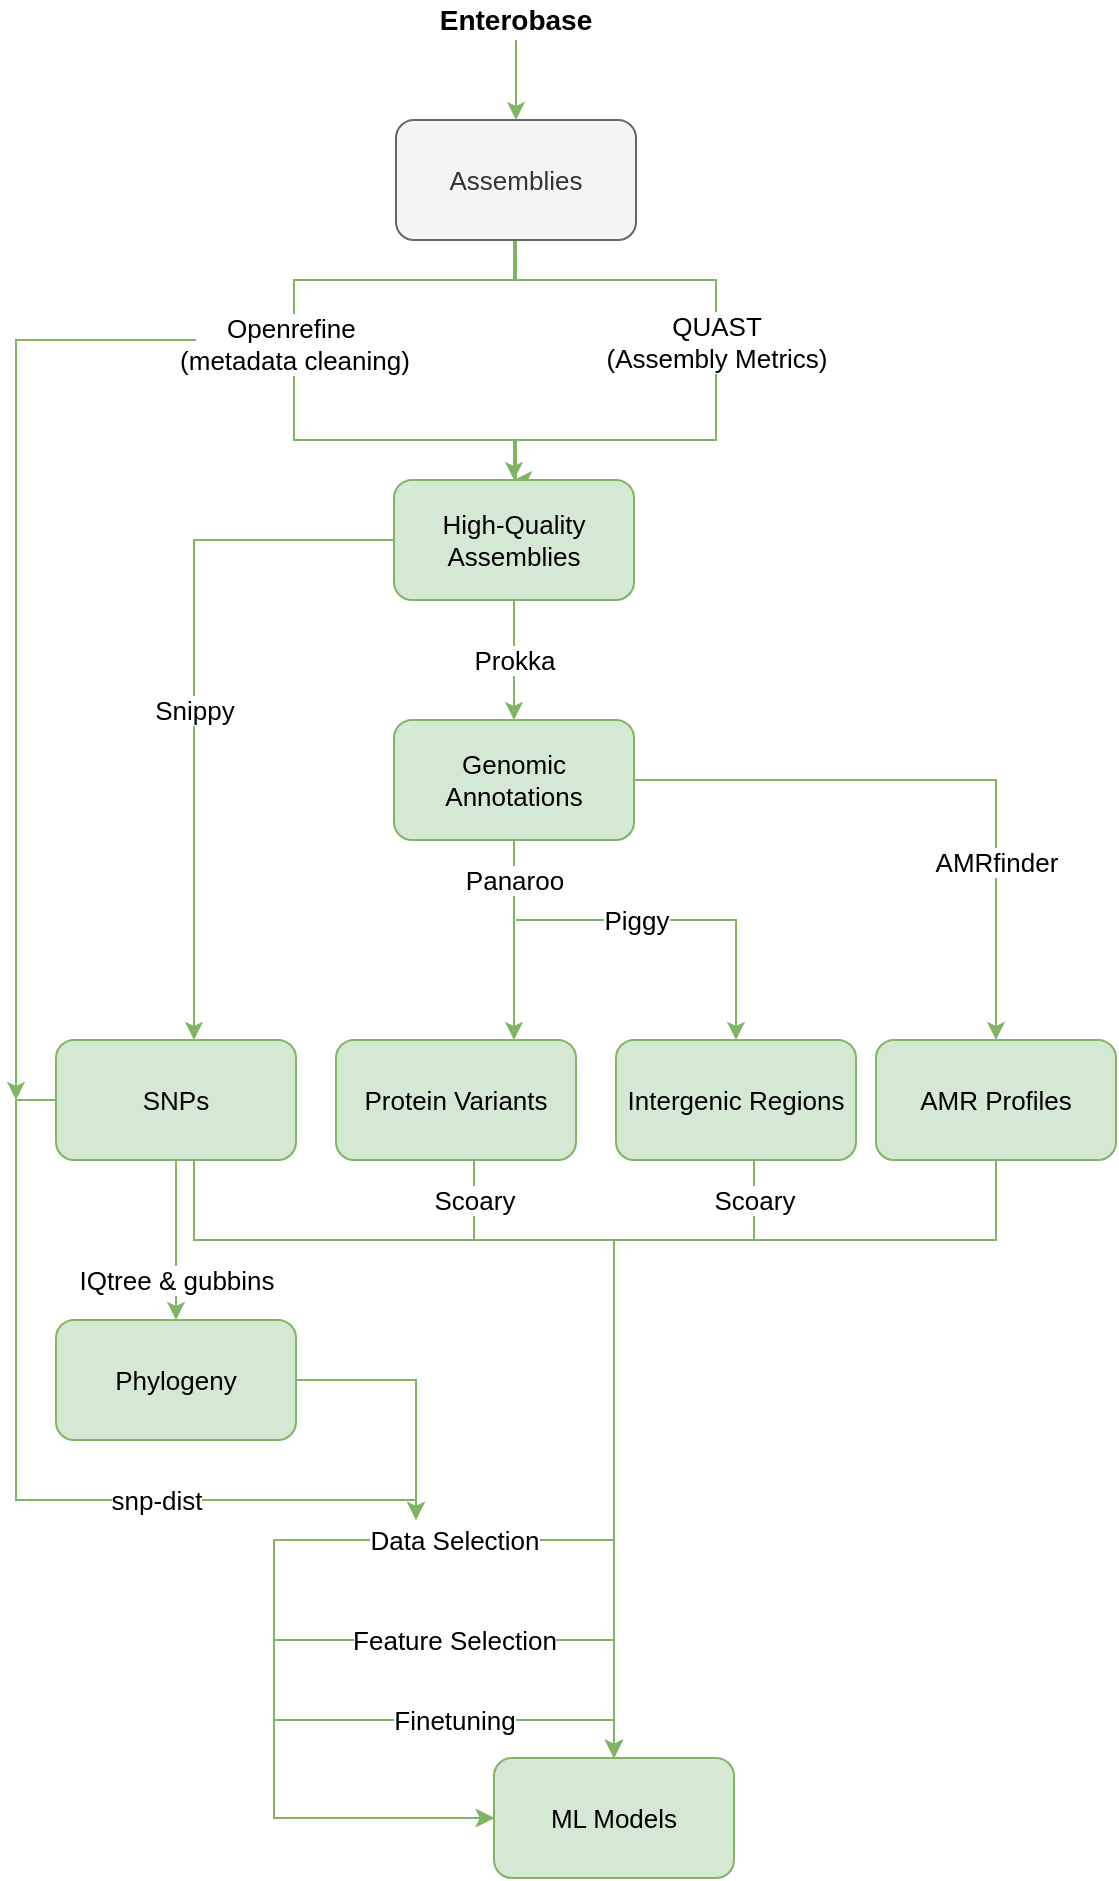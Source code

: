 <mxfile version="20.6.2" type="device" pages="2"><diagram id="915pleTlqxQDUR6W9rXH" name="build"><mxGraphModel dx="1086" dy="826" grid="1" gridSize="10" guides="1" tooltips="1" connect="1" arrows="1" fold="1" page="1" pageScale="1" pageWidth="827" pageHeight="1169" math="0" shadow="0"><root><mxCell id="mfs6av_vxhlN0vlI-Bub-0"/><mxCell id="mfs6av_vxhlN0vlI-Bub-1" parent="mfs6av_vxhlN0vlI-Bub-0"/><mxCell id="mfs6av_vxhlN0vlI-Bub-2" value="Openrefine&amp;nbsp;&lt;br&gt;(metadata cleaning)" style="edgeStyle=orthogonalEdgeStyle;rounded=0;orthogonalLoop=1;jettySize=auto;html=1;fontSize=13;horizontal=1;fillColor=#d5e8d4;strokeColor=#82b366;" parent="mfs6av_vxhlN0vlI-Bub-1" source="mfs6av_vxhlN0vlI-Bub-4" target="mfs6av_vxhlN0vlI-Bub-7" edge="1"><mxGeometry x="-0.05" relative="1" as="geometry"><Array as="points"><mxPoint x="379" y="160"/><mxPoint x="269" y="160"/><mxPoint x="269" y="240"/><mxPoint x="379" y="240"/></Array><mxPoint as="offset"/></mxGeometry></mxCell><mxCell id="mfs6av_vxhlN0vlI-Bub-32" value="&lt;span style=&quot;color: rgb(0 , 0 , 0) ; font-family: &amp;#34;helvetica&amp;#34; ; font-size: 13px ; font-style: normal ; font-weight: 400 ; letter-spacing: normal ; text-align: center ; text-indent: 0px ; text-transform: none ; word-spacing: 0px ; background-color: rgb(255 , 255 , 255) ; display: inline ; float: none&quot;&gt;QUAST&lt;/span&gt;&lt;br style=&quot;color: rgb(0 , 0 , 0) ; font-family: &amp;#34;helvetica&amp;#34; ; font-size: 13px ; font-style: normal ; font-weight: 400 ; letter-spacing: normal ; text-align: center ; text-indent: 0px ; text-transform: none ; word-spacing: 0px ; background-color: rgb(255 , 255 , 255)&quot;&gt;&lt;span style=&quot;color: rgb(0 , 0 , 0) ; font-family: &amp;#34;helvetica&amp;#34; ; font-size: 13px ; font-style: normal ; font-weight: 400 ; letter-spacing: normal ; text-align: center ; text-indent: 0px ; text-transform: none ; word-spacing: 0px ; background-color: rgb(255 , 255 , 255) ; display: inline ; float: none&quot;&gt;(Assembly Metrics)&lt;/span&gt;" style="edgeStyle=orthogonalEdgeStyle;rounded=0;orthogonalLoop=1;jettySize=auto;html=1;entryX=0.5;entryY=0;entryDx=0;entryDy=0;fillColor=#d5e8d4;strokeColor=#82b366;" parent="mfs6av_vxhlN0vlI-Bub-1" source="mfs6av_vxhlN0vlI-Bub-4" target="mfs6av_vxhlN0vlI-Bub-7" edge="1"><mxGeometry x="-0.063" relative="1" as="geometry"><Array as="points"><mxPoint x="380" y="160"/><mxPoint x="480" y="160"/><mxPoint x="480" y="240"/><mxPoint x="380" y="240"/></Array><mxPoint as="offset"/></mxGeometry></mxCell><mxCell id="mfs6av_vxhlN0vlI-Bub-4" value="&lt;font style=&quot;font-size: 13px&quot;&gt;Assemblies&lt;/font&gt;" style="rounded=1;whiteSpace=wrap;html=1;labelBackgroundColor=none;fillColor=#f5f5f5;strokeColor=#666666;fontColor=#333333;" parent="mfs6av_vxhlN0vlI-Bub-1" vertex="1"><mxGeometry x="320" y="80" width="120" height="60" as="geometry"/></mxCell><mxCell id="mfs6av_vxhlN0vlI-Bub-5" value="Prokka" style="edgeStyle=orthogonalEdgeStyle;rounded=0;orthogonalLoop=1;jettySize=auto;html=1;fontSize=13;horizontal=1;fillColor=#d5e8d4;strokeColor=#82b366;" parent="mfs6av_vxhlN0vlI-Bub-1" source="mfs6av_vxhlN0vlI-Bub-7" target="mfs6av_vxhlN0vlI-Bub-15" edge="1"><mxGeometry x="0.667" y="-20" relative="1" as="geometry"><mxPoint x="20" y="-20" as="offset"/><Array as="points"><mxPoint x="379" y="390"/><mxPoint x="379" y="390"/></Array></mxGeometry></mxCell><mxCell id="mfs6av_vxhlN0vlI-Bub-6" value="Snippy" style="edgeStyle=orthogonalEdgeStyle;rounded=0;orthogonalLoop=1;jettySize=auto;html=1;fontSize=13;horizontal=1;exitX=0;exitY=0.5;exitDx=0;exitDy=0;fillColor=#d5e8d4;strokeColor=#82b366;" parent="mfs6av_vxhlN0vlI-Bub-1" source="mfs6av_vxhlN0vlI-Bub-7" target="mfs6av_vxhlN0vlI-Bub-11" edge="1"><mxGeometry x="0.053" relative="1" as="geometry"><Array as="points"><mxPoint x="219" y="290"/></Array><mxPoint as="offset"/><mxPoint x="359" y="530" as="sourcePoint"/></mxGeometry></mxCell><mxCell id="mfs6av_vxhlN0vlI-Bub-7" value="High-Quality Assemblies" style="rounded=1;whiteSpace=wrap;html=1;fontSize=13;horizontal=1;fillColor=#d5e8d4;strokeColor=#82b366;" parent="mfs6av_vxhlN0vlI-Bub-1" vertex="1"><mxGeometry x="319" y="260" width="120" height="60" as="geometry"/></mxCell><mxCell id="mfs6av_vxhlN0vlI-Bub-8" value="" style="edgeStyle=orthogonalEdgeStyle;rounded=0;orthogonalLoop=1;jettySize=auto;html=1;entryX=0.5;entryY=0;entryDx=0;entryDy=0;fillColor=#d5e8d4;strokeColor=#82b366;" parent="mfs6av_vxhlN0vlI-Bub-1" source="mfs6av_vxhlN0vlI-Bub-11" target="mfs6av_vxhlN0vlI-Bub-18" edge="1"><mxGeometry x="-0.375" relative="1" as="geometry"><mxPoint x="439" y="770" as="targetPoint"/><Array as="points"><mxPoint x="219" y="640"/><mxPoint x="429" y="640"/></Array><mxPoint as="offset"/></mxGeometry></mxCell><mxCell id="mfs6av_vxhlN0vlI-Bub-9" value="&lt;font style=&quot;font-size: 13px&quot;&gt;snp-dist&lt;/font&gt;" style="edgeStyle=orthogonalEdgeStyle;rounded=0;orthogonalLoop=1;jettySize=auto;html=1;fillColor=#d5e8d4;strokeColor=#82b366;" parent="mfs6av_vxhlN0vlI-Bub-1" source="mfs6av_vxhlN0vlI-Bub-11" edge="1"><mxGeometry x="0.347" relative="1" as="geometry"><Array as="points"><mxPoint x="130" y="570"/><mxPoint x="130" y="770"/><mxPoint x="330" y="770"/></Array><mxPoint x="330" y="780" as="targetPoint"/><mxPoint as="offset"/></mxGeometry></mxCell><mxCell id="mfs6av_vxhlN0vlI-Bub-10" value="&lt;font style=&quot;font-size: 13px&quot;&gt;IQtree &amp;amp; gubbins&lt;/font&gt;" style="edgeStyle=orthogonalEdgeStyle;rounded=0;orthogonalLoop=1;jettySize=auto;html=1;fillColor=#d5e8d4;strokeColor=#82b366;" parent="mfs6av_vxhlN0vlI-Bub-1" source="mfs6av_vxhlN0vlI-Bub-11" target="mfs6av_vxhlN0vlI-Bub-26" edge="1"><mxGeometry x="0.5" relative="1" as="geometry"><mxPoint as="offset"/></mxGeometry></mxCell><mxCell id="mfs6av_vxhlN0vlI-Bub-11" value="&lt;div style=&quot;font-size: 13px;&quot;&gt;SNPs&lt;/div&gt;" style="rounded=1;whiteSpace=wrap;html=1;fontSize=13;horizontal=1;fillColor=#d5e8d4;strokeColor=#82b366;" parent="mfs6av_vxhlN0vlI-Bub-1" vertex="1"><mxGeometry x="150" y="540" width="120" height="60" as="geometry"/></mxCell><mxCell id="mfs6av_vxhlN0vlI-Bub-12" value="AMRfinder" style="edgeStyle=orthogonalEdgeStyle;rounded=0;orthogonalLoop=1;jettySize=auto;html=1;fontSize=13;horizontal=1;entryX=0.5;entryY=0;entryDx=0;entryDy=0;entryPerimeter=0;fillColor=#d5e8d4;strokeColor=#82b366;" parent="mfs6av_vxhlN0vlI-Bub-1" source="mfs6av_vxhlN0vlI-Bub-15" target="mfs6av_vxhlN0vlI-Bub-22" edge="1"><mxGeometry x="0.429" relative="1" as="geometry"><mxPoint x="589" y="620" as="targetPoint"/><Array as="points"><mxPoint x="620" y="410"/></Array><mxPoint as="offset"/></mxGeometry></mxCell><mxCell id="mfs6av_vxhlN0vlI-Bub-13" value="&lt;font&gt;&lt;font style=&quot;font-size: 13px&quot;&gt;Piggy&lt;/font&gt;&lt;br&gt;&lt;/font&gt;" style="edgeStyle=orthogonalEdgeStyle;rounded=0;orthogonalLoop=1;jettySize=auto;html=1;entryX=0.5;entryY=0;entryDx=0;entryDy=0;fontSize=13;fillColor=#d5e8d4;strokeColor=#82b366;" parent="mfs6av_vxhlN0vlI-Bub-1" target="mfs6av_vxhlN0vlI-Bub-24" edge="1"><mxGeometry x="-0.294" relative="1" as="geometry"><mxPoint as="offset"/><mxPoint x="380" y="480" as="sourcePoint"/><mxPoint x="400" y="650" as="targetPoint"/><Array as="points"><mxPoint x="490" y="480"/></Array></mxGeometry></mxCell><mxCell id="mfs6av_vxhlN0vlI-Bub-14" value="&lt;font style=&quot;font-size: 13px&quot;&gt;Panaroo&lt;/font&gt;" style="edgeStyle=orthogonalEdgeStyle;rounded=0;orthogonalLoop=1;jettySize=auto;html=1;fillColor=#d5e8d4;strokeColor=#82b366;" parent="mfs6av_vxhlN0vlI-Bub-1" source="mfs6av_vxhlN0vlI-Bub-15" target="mfs6av_vxhlN0vlI-Bub-17" edge="1"><mxGeometry x="-0.6" relative="1" as="geometry"><mxPoint as="offset"/><Array as="points"><mxPoint x="379" y="540"/><mxPoint x="359" y="540"/></Array></mxGeometry></mxCell><mxCell id="mfs6av_vxhlN0vlI-Bub-15" value="Genomic Annotations" style="rounded=1;whiteSpace=wrap;html=1;fontSize=13;horizontal=1;fillColor=#d5e8d4;strokeColor=#82b366;" parent="mfs6av_vxhlN0vlI-Bub-1" vertex="1"><mxGeometry x="319" y="380" width="120" height="60" as="geometry"/></mxCell><mxCell id="mfs6av_vxhlN0vlI-Bub-16" value="&lt;font style=&quot;font-size: 13px&quot;&gt;Scoary&lt;/font&gt;" style="edgeStyle=orthogonalEdgeStyle;rounded=0;orthogonalLoop=1;jettySize=auto;html=1;entryX=0.5;entryY=0;entryDx=0;entryDy=0;fillColor=#d5e8d4;strokeColor=#82b366;" parent="mfs6av_vxhlN0vlI-Bub-1" source="mfs6av_vxhlN0vlI-Bub-17" target="mfs6av_vxhlN0vlI-Bub-18" edge="1"><mxGeometry x="-0.892" relative="1" as="geometry"><mxPoint x="429" y="770" as="targetPoint"/><Array as="points"><mxPoint x="359" y="640"/><mxPoint x="429" y="640"/></Array><mxPoint as="offset"/></mxGeometry></mxCell><mxCell id="mfs6av_vxhlN0vlI-Bub-17" value="Protein Variants" style="rounded=1;whiteSpace=wrap;html=1;fontSize=13;horizontal=1;fillColor=#d5e8d4;strokeColor=#82b366;" parent="mfs6av_vxhlN0vlI-Bub-1" vertex="1"><mxGeometry x="290" y="540" width="120" height="60" as="geometry"/></mxCell><mxCell id="mfs6av_vxhlN0vlI-Bub-18" value="ML Models" style="rounded=1;whiteSpace=wrap;html=1;fontSize=13;horizontal=1;fillColor=#d5e8d4;strokeColor=#82b366;" parent="mfs6av_vxhlN0vlI-Bub-1" vertex="1"><mxGeometry x="369" y="899" width="120" height="60" as="geometry"/></mxCell><mxCell id="mfs6av_vxhlN0vlI-Bub-19" style="edgeStyle=orthogonalEdgeStyle;rounded=0;orthogonalLoop=1;jettySize=auto;html=1;entryX=0.5;entryY=0;entryDx=0;entryDy=0;fontSize=13;fillColor=#d5e8d4;strokeColor=#82b366;" parent="mfs6av_vxhlN0vlI-Bub-1" source="mfs6av_vxhlN0vlI-Bub-20" target="mfs6av_vxhlN0vlI-Bub-4" edge="1"><mxGeometry relative="1" as="geometry"/></mxCell><mxCell id="mfs6av_vxhlN0vlI-Bub-20" value="&lt;b&gt;&lt;font style=&quot;font-size: 14px&quot;&gt;Enterobase&lt;/font&gt;&lt;/b&gt;" style="text;html=1;align=center;verticalAlign=middle;whiteSpace=wrap;rounded=0;" parent="mfs6av_vxhlN0vlI-Bub-1" vertex="1"><mxGeometry x="360" y="20" width="40" height="20" as="geometry"/></mxCell><mxCell id="mfs6av_vxhlN0vlI-Bub-21" style="edgeStyle=orthogonalEdgeStyle;rounded=0;orthogonalLoop=1;jettySize=auto;html=1;entryX=0.5;entryY=0;entryDx=0;entryDy=0;fillColor=#d5e8d4;strokeColor=#82b366;" parent="mfs6av_vxhlN0vlI-Bub-1" source="mfs6av_vxhlN0vlI-Bub-22" target="mfs6av_vxhlN0vlI-Bub-18" edge="1"><mxGeometry relative="1" as="geometry"><Array as="points"><mxPoint x="620" y="640"/><mxPoint x="429" y="640"/></Array></mxGeometry></mxCell><mxCell id="mfs6av_vxhlN0vlI-Bub-22" value="AMR Profiles" style="rounded=1;whiteSpace=wrap;html=1;fontSize=13;horizontal=1;fillColor=#d5e8d4;strokeColor=#82b366;" parent="mfs6av_vxhlN0vlI-Bub-1" vertex="1"><mxGeometry x="560" y="540" width="120" height="60" as="geometry"/></mxCell><mxCell id="mfs6av_vxhlN0vlI-Bub-23" value="&lt;font style=&quot;font-size: 13px&quot;&gt;Scoary&lt;/font&gt;" style="edgeStyle=orthogonalEdgeStyle;rounded=0;orthogonalLoop=1;jettySize=auto;html=1;entryX=0.5;entryY=0;entryDx=0;entryDy=0;fillColor=#d5e8d4;strokeColor=#82b366;" parent="mfs6av_vxhlN0vlI-Bub-1" source="mfs6av_vxhlN0vlI-Bub-24" target="mfs6av_vxhlN0vlI-Bub-18" edge="1"><mxGeometry x="-0.892" relative="1" as="geometry"><Array as="points"><mxPoint x="499" y="640"/><mxPoint x="429" y="640"/></Array><mxPoint as="offset"/></mxGeometry></mxCell><mxCell id="mfs6av_vxhlN0vlI-Bub-24" value="&lt;font style=&quot;font-size: 13px&quot;&gt;Intergenic Regions&lt;/font&gt;" style="rounded=1;whiteSpace=wrap;html=1;fillColor=#d5e8d4;strokeColor=#82b366;" parent="mfs6av_vxhlN0vlI-Bub-1" vertex="1"><mxGeometry x="430" y="540" width="120" height="60" as="geometry"/></mxCell><mxCell id="mfs6av_vxhlN0vlI-Bub-25" style="edgeStyle=orthogonalEdgeStyle;rounded=0;orthogonalLoop=1;jettySize=auto;html=1;fillColor=#d5e8d4;strokeColor=#82b366;" parent="mfs6av_vxhlN0vlI-Bub-1" source="mfs6av_vxhlN0vlI-Bub-26" edge="1"><mxGeometry relative="1" as="geometry"><mxPoint x="330" y="780" as="targetPoint"/><Array as="points"><mxPoint x="330" y="710"/><mxPoint x="330" y="780"/></Array></mxGeometry></mxCell><mxCell id="mfs6av_vxhlN0vlI-Bub-26" value="&lt;font style=&quot;font-size: 13px&quot;&gt;Phylogeny&lt;/font&gt;" style="rounded=1;whiteSpace=wrap;html=1;fillColor=#d5e8d4;strokeColor=#82b366;" parent="mfs6av_vxhlN0vlI-Bub-1" vertex="1"><mxGeometry x="150" y="680" width="120" height="60" as="geometry"/></mxCell><mxCell id="mfs6av_vxhlN0vlI-Bub-27" value="&lt;font style=&quot;font-size: 13px&quot;&gt;Feature Selection&lt;/font&gt;" style="edgeStyle=orthogonalEdgeStyle;rounded=0;orthogonalLoop=1;jettySize=auto;html=1;exitX=0.5;exitY=0;exitDx=0;exitDy=0;entryX=0;entryY=0.5;entryDx=0;entryDy=0;fillColor=#d5e8d4;strokeColor=#82b366;" parent="mfs6av_vxhlN0vlI-Bub-1" source="mfs6av_vxhlN0vlI-Bub-18" target="mfs6av_vxhlN0vlI-Bub-18" edge="1"><mxGeometry x="-0.35" relative="1" as="geometry"><Array as="points"><mxPoint x="429" y="840"/><mxPoint x="259" y="840"/><mxPoint x="259" y="929"/></Array><mxPoint as="offset"/></mxGeometry></mxCell><mxCell id="mfs6av_vxhlN0vlI-Bub-28" value="&lt;font style=&quot;font-size: 13px&quot;&gt;Data Selection&lt;/font&gt;" style="edgeStyle=orthogonalEdgeStyle;rounded=0;orthogonalLoop=1;jettySize=auto;html=1;exitX=0.5;exitY=0;exitDx=0;exitDy=0;entryX=0;entryY=0.5;entryDx=0;entryDy=0;fillColor=#d5e8d4;strokeColor=#82b366;" parent="mfs6av_vxhlN0vlI-Bub-1" source="mfs6av_vxhlN0vlI-Bub-18" target="mfs6av_vxhlN0vlI-Bub-18" edge="1"><mxGeometry x="-0.284" relative="1" as="geometry"><Array as="points"><mxPoint x="429" y="790"/><mxPoint x="259" y="790"/><mxPoint x="259" y="929"/></Array><mxPoint as="offset"/></mxGeometry></mxCell><mxCell id="mfs6av_vxhlN0vlI-Bub-29" value="&lt;font style=&quot;font-size: 13px&quot;&gt;Finetuning&lt;/font&gt;" style="edgeStyle=orthogonalEdgeStyle;rounded=0;orthogonalLoop=1;jettySize=auto;html=1;entryX=0;entryY=0.5;entryDx=0;entryDy=0;fillColor=#d5e8d4;strokeColor=#82b366;" parent="mfs6av_vxhlN0vlI-Bub-1" source="mfs6av_vxhlN0vlI-Bub-18" target="mfs6av_vxhlN0vlI-Bub-18" edge="1"><mxGeometry x="-0.427" relative="1" as="geometry"><Array as="points"><mxPoint x="429" y="880"/><mxPoint x="259" y="880"/><mxPoint x="259" y="929"/></Array><mxPoint as="offset"/></mxGeometry></mxCell><mxCell id="mfs6av_vxhlN0vlI-Bub-30" value="" style="edgeStyle=orthogonalEdgeStyle;rounded=0;orthogonalLoop=1;jettySize=auto;html=1;fontSize=13;horizontal=1;fillColor=#d5e8d4;strokeColor=#82b366;" parent="mfs6av_vxhlN0vlI-Bub-1" edge="1"><mxGeometry x="-0.05" relative="1" as="geometry"><Array as="points"><mxPoint x="130" y="190"/><mxPoint x="130" y="570"/></Array><mxPoint as="offset"/><mxPoint x="220" y="190" as="sourcePoint"/><mxPoint x="130" y="570" as="targetPoint"/></mxGeometry></mxCell></root></mxGraphModel></diagram><diagram id="dGI7RpW5PqivuhlzFdk4" name="test"><mxGraphModel dx="1102" dy="865" grid="1" gridSize="10" guides="1" tooltips="1" connect="1" arrows="1" fold="1" page="1" pageScale="1" pageWidth="827" pageHeight="1169" math="0" shadow="0"><root><mxCell id="WkPTlOScMsCvpAt15JVc-0"/><mxCell id="WkPTlOScMsCvpAt15JVc-1" parent="WkPTlOScMsCvpAt15JVc-0"/><mxCell id="EydeHTD3LYxunSRx1VGV-1" value="QUAST" style="edgeStyle=orthogonalEdgeStyle;rounded=0;orthogonalLoop=1;jettySize=auto;html=1;entryX=0.5;entryY=0;entryDx=0;entryDy=0;fontSize=13;fillColor=#d5e8d4;strokeColor=#82b366;" edge="1" parent="WkPTlOScMsCvpAt15JVc-1" source="WkPTlOScMsCvpAt15JVc-2" target="WkPTlOScMsCvpAt15JVc-4"><mxGeometry relative="1" as="geometry"/></mxCell><mxCell id="WkPTlOScMsCvpAt15JVc-2" value="Assemblies" style="rounded=1;whiteSpace=wrap;html=1;fontSize=13;fillColor=#f5f5f5;strokeColor=#666666;fontColor=#333333;" vertex="1" parent="WkPTlOScMsCvpAt15JVc-1"><mxGeometry x="200" y="60" width="120" height="60" as="geometry"/></mxCell><mxCell id="EydeHTD3LYxunSRx1VGV-7" value="Training Data" style="edgeStyle=orthogonalEdgeStyle;rounded=0;orthogonalLoop=1;jettySize=auto;html=1;fontSize=13;fillColor=#d5e8d4;strokeColor=#82b366;" edge="1" parent="WkPTlOScMsCvpAt15JVc-1" source="WkPTlOScMsCvpAt15JVc-3"><mxGeometry relative="1" as="geometry"><mxPoint x="500" y="270" as="targetPoint"/><Array as="points"><mxPoint x="600" y="260"/><mxPoint x="500" y="260"/></Array></mxGeometry></mxCell><mxCell id="EydeHTD3LYxunSRx1VGV-8" style="edgeStyle=orthogonalEdgeStyle;rounded=0;orthogonalLoop=1;jettySize=auto;html=1;exitX=0.75;exitY=1;exitDx=0;exitDy=0;entryX=0.5;entryY=0;entryDx=0;entryDy=0;fontSize=13;fillColor=#d5e8d4;strokeColor=#82b366;" edge="1" parent="WkPTlOScMsCvpAt15JVc-1" source="WkPTlOScMsCvpAt15JVc-3" target="EydeHTD3LYxunSRx1VGV-0"><mxGeometry relative="1" as="geometry"><Array as="points"><mxPoint x="650" y="420"/><mxPoint x="340" y="420"/></Array></mxGeometry></mxCell><mxCell id="WkPTlOScMsCvpAt15JVc-3" value="Models" style="rounded=1;whiteSpace=wrap;html=1;fontSize=13;fillColor=#f5f5f5;strokeColor=#666666;fontColor=#333333;" vertex="1" parent="WkPTlOScMsCvpAt15JVc-1"><mxGeometry x="570" y="60" width="120" height="60" as="geometry"/></mxCell><mxCell id="EydeHTD3LYxunSRx1VGV-2" value="snippy" style="edgeStyle=orthogonalEdgeStyle;rounded=0;orthogonalLoop=1;jettySize=auto;html=1;fontSize=13;fillColor=#d5e8d4;strokeColor=#82b366;" edge="1" parent="WkPTlOScMsCvpAt15JVc-1" source="WkPTlOScMsCvpAt15JVc-4" target="nzi69OGhPVD5x8d8rCEG-1"><mxGeometry relative="1" as="geometry"/></mxCell><mxCell id="EydeHTD3LYxunSRx1VGV-3" value="prokka &amp;amp; AMRfinder" style="edgeStyle=orthogonalEdgeStyle;rounded=0;orthogonalLoop=1;jettySize=auto;html=1;entryX=0.5;entryY=0;entryDx=0;entryDy=0;fontSize=13;fillColor=#d5e8d4;strokeColor=#82b366;" edge="1" parent="WkPTlOScMsCvpAt15JVc-1" source="WkPTlOScMsCvpAt15JVc-4" target="WkPTlOScMsCvpAt15JVc-5"><mxGeometry x="0.619" relative="1" as="geometry"><mxPoint as="offset"/></mxGeometry></mxCell><mxCell id="EydeHTD3LYxunSRx1VGV-4" value="BLAST" style="edgeStyle=orthogonalEdgeStyle;rounded=0;orthogonalLoop=1;jettySize=auto;html=1;entryX=0;entryY=0.5;entryDx=0;entryDy=0;fontSize=13;fillColor=#d5e8d4;strokeColor=#82b366;" edge="1" parent="WkPTlOScMsCvpAt15JVc-1" source="WkPTlOScMsCvpAt15JVc-4" target="nzi69OGhPVD5x8d8rCEG-0"><mxGeometry relative="1" as="geometry"/></mxCell><mxCell id="WkPTlOScMsCvpAt15JVc-4" value="High Quality Assemblies" style="rounded=1;whiteSpace=wrap;html=1;fontSize=13;fillColor=#d5e8d4;strokeColor=#82b366;" vertex="1" parent="WkPTlOScMsCvpAt15JVc-1"><mxGeometry x="200" y="180" width="120" height="60" as="geometry"/></mxCell><mxCell id="EydeHTD3LYxunSRx1VGV-9" style="edgeStyle=orthogonalEdgeStyle;rounded=0;orthogonalLoop=1;jettySize=auto;html=1;fontSize=13;fillColor=#d5e8d4;strokeColor=#82b366;" edge="1" parent="WkPTlOScMsCvpAt15JVc-1" source="WkPTlOScMsCvpAt15JVc-5"><mxGeometry relative="1" as="geometry"><mxPoint x="340" y="480" as="targetPoint"/><Array as="points"><mxPoint x="100" y="420"/><mxPoint x="340" y="420"/></Array></mxGeometry></mxCell><mxCell id="WkPTlOScMsCvpAt15JVc-5" value="AMR Profiles" style="rounded=1;whiteSpace=wrap;html=1;fontSize=13;fillColor=#d5e8d4;strokeColor=#82b366;" vertex="1" parent="WkPTlOScMsCvpAt15JVc-1"><mxGeometry x="40" y="320" width="120" height="60" as="geometry"/></mxCell><mxCell id="csfFQDCnEjSvW4Uxlfq1-0" style="edgeStyle=orthogonalEdgeStyle;rounded=0;orthogonalLoop=1;jettySize=auto;html=1;entryX=0.5;entryY=0;entryDx=0;entryDy=0;fontSize=13;fillColor=#d5e8d4;strokeColor=#82b366;" edge="1" parent="WkPTlOScMsCvpAt15JVc-1" source="WkPTlOScMsCvpAt15JVc-6" target="EydeHTD3LYxunSRx1VGV-0"><mxGeometry relative="1" as="geometry"/></mxCell><mxCell id="WkPTlOScMsCvpAt15JVc-6" value="Intergenic Regions" style="rounded=1;whiteSpace=wrap;html=1;fontSize=13;fillColor=#d5e8d4;strokeColor=#82b366;" vertex="1" parent="WkPTlOScMsCvpAt15JVc-1"><mxGeometry x="360" y="320" width="120" height="60" as="geometry"/></mxCell><mxCell id="EydeHTD3LYxunSRx1VGV-10" style="edgeStyle=orthogonalEdgeStyle;rounded=0;orthogonalLoop=1;jettySize=auto;html=1;fontSize=13;startArrow=none;fillColor=#d5e8d4;strokeColor=#82b366;" edge="1" parent="WkPTlOScMsCvpAt15JVc-1" source="EydeHTD3LYxunSRx1VGV-0"><mxGeometry relative="1" as="geometry"><mxPoint x="340" y="490" as="targetPoint"/><Array as="points"><mxPoint x="340" y="420"/></Array></mxGeometry></mxCell><mxCell id="WkPTlOScMsCvpAt15JVc-7" value="Protein Variants" style="rounded=1;whiteSpace=wrap;html=1;fontSize=13;fillColor=#d5e8d4;strokeColor=#82b366;" vertex="1" parent="WkPTlOScMsCvpAt15JVc-1"><mxGeometry x="520" y="320" width="120" height="60" as="geometry"/></mxCell><mxCell id="EydeHTD3LYxunSRx1VGV-5" style="edgeStyle=orthogonalEdgeStyle;rounded=0;orthogonalLoop=1;jettySize=auto;html=1;entryX=0.5;entryY=0;entryDx=0;entryDy=0;fontSize=13;fillColor=#d5e8d4;strokeColor=#82b366;" edge="1" parent="WkPTlOScMsCvpAt15JVc-1" source="nzi69OGhPVD5x8d8rCEG-0" target="WkPTlOScMsCvpAt15JVc-6"><mxGeometry relative="1" as="geometry"/></mxCell><mxCell id="EydeHTD3LYxunSRx1VGV-6" value="BLAST" style="edgeStyle=orthogonalEdgeStyle;rounded=0;orthogonalLoop=1;jettySize=auto;html=1;fontSize=13;fillColor=#d5e8d4;strokeColor=#82b366;" edge="1" parent="WkPTlOScMsCvpAt15JVc-1" source="nzi69OGhPVD5x8d8rCEG-0" target="WkPTlOScMsCvpAt15JVc-7"><mxGeometry x="-0.5" relative="1" as="geometry"><mxPoint as="offset"/></mxGeometry></mxCell><mxCell id="nzi69OGhPVD5x8d8rCEG-0" value="BLAST Database" style="rounded=1;whiteSpace=wrap;html=1;fontSize=13;fillColor=#d5e8d4;strokeColor=#82b366;" vertex="1" parent="WkPTlOScMsCvpAt15JVc-1"><mxGeometry x="440" y="180" width="120" height="60" as="geometry"/></mxCell><mxCell id="EydeHTD3LYxunSRx1VGV-11" style="edgeStyle=orthogonalEdgeStyle;rounded=0;orthogonalLoop=1;jettySize=auto;html=1;entryX=0.5;entryY=0;entryDx=0;entryDy=0;fontSize=13;fillColor=#d5e8d4;strokeColor=#82b366;" edge="1" parent="WkPTlOScMsCvpAt15JVc-1" source="nzi69OGhPVD5x8d8rCEG-1" target="EydeHTD3LYxunSRx1VGV-0"><mxGeometry relative="1" as="geometry"><Array as="points"><mxPoint x="260" y="420"/><mxPoint x="340" y="420"/></Array></mxGeometry></mxCell><mxCell id="nzi69OGhPVD5x8d8rCEG-1" value="SNPs" style="rounded=1;whiteSpace=wrap;html=1;fontSize=13;fillColor=#d5e8d4;strokeColor=#82b366;" vertex="1" parent="WkPTlOScMsCvpAt15JVc-1"><mxGeometry x="200" y="320" width="120" height="60" as="geometry"/></mxCell><mxCell id="EydeHTD3LYxunSRx1VGV-0" value="Predictions" style="rounded=1;whiteSpace=wrap;html=1;fontSize=13;fillColor=#d5e8d4;strokeColor=#82b366;" vertex="1" parent="WkPTlOScMsCvpAt15JVc-1"><mxGeometry x="280" y="460" width="120" height="60" as="geometry"/></mxCell><mxCell id="EydeHTD3LYxunSRx1VGV-12" value="" style="edgeStyle=orthogonalEdgeStyle;rounded=0;orthogonalLoop=1;jettySize=auto;html=1;fontSize=13;endArrow=none;fillColor=#d5e8d4;strokeColor=#82b366;" edge="1" parent="WkPTlOScMsCvpAt15JVc-1" source="WkPTlOScMsCvpAt15JVc-7" target="EydeHTD3LYxunSRx1VGV-0"><mxGeometry relative="1" as="geometry"><mxPoint x="340" y="490" as="targetPoint"/><mxPoint x="580" y="380" as="sourcePoint"/><Array as="points"><mxPoint x="580" y="420"/></Array></mxGeometry></mxCell></root></mxGraphModel></diagram></mxfile>